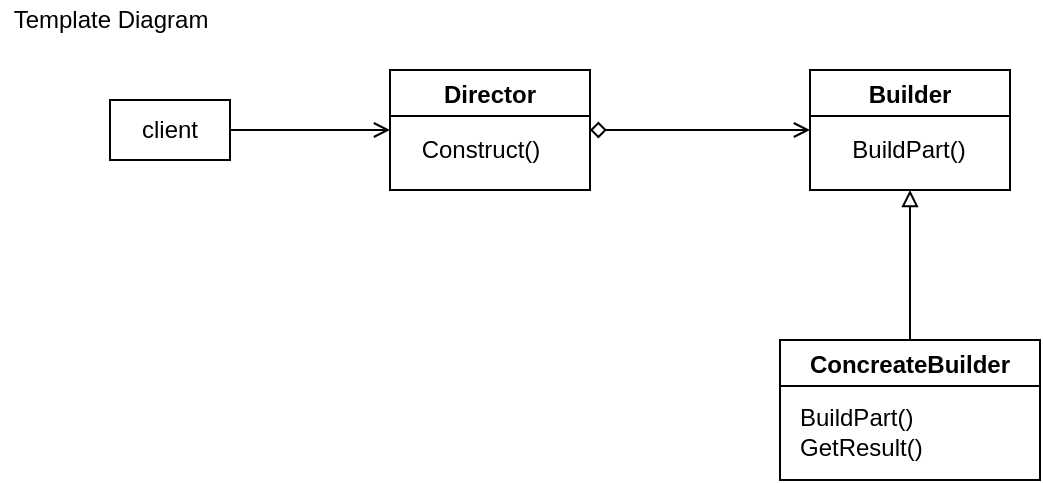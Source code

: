 <mxfile>
    <diagram id="LjUhYFD9iiwBFd0Xp7RI" name="ページ1">
        <mxGraphModel dx="568" dy="478" grid="1" gridSize="10" guides="1" tooltips="1" connect="1" arrows="1" fold="1" page="1" pageScale="1" pageWidth="827" pageHeight="1169" math="0" shadow="0">
            <root>
                <mxCell id="0"/>
                <mxCell id="1" parent="0"/>
                <mxCell id="6" style="edgeStyle=orthogonalEdgeStyle;rounded=0;orthogonalLoop=1;jettySize=auto;html=1;entryX=0;entryY=0.5;entryDx=0;entryDy=0;endArrow=open;endFill=0;" edge="1" parent="1" source="2" target="4">
                    <mxGeometry relative="1" as="geometry"/>
                </mxCell>
                <mxCell id="2" value="client" style="rounded=0;whiteSpace=wrap;html=1;" vertex="1" parent="1">
                    <mxGeometry x="140" y="260" width="60" height="30" as="geometry"/>
                </mxCell>
                <mxCell id="9" style="edgeStyle=orthogonalEdgeStyle;rounded=0;orthogonalLoop=1;jettySize=auto;html=1;entryX=0;entryY=0.5;entryDx=0;entryDy=0;endArrow=open;endFill=0;startArrow=diamond;startFill=0;" edge="1" parent="1" source="4" target="7">
                    <mxGeometry relative="1" as="geometry"/>
                </mxCell>
                <mxCell id="4" value="Director" style="swimlane;" vertex="1" parent="1">
                    <mxGeometry x="280" y="245" width="100" height="60" as="geometry"/>
                </mxCell>
                <mxCell id="5" value="Construct()" style="text;html=1;align=center;verticalAlign=middle;resizable=0;points=[];autosize=1;strokeColor=none;" vertex="1" parent="4">
                    <mxGeometry x="10" y="30" width="70" height="20" as="geometry"/>
                </mxCell>
                <mxCell id="7" value="Builder" style="swimlane;" vertex="1" parent="1">
                    <mxGeometry x="490" y="245" width="100" height="60" as="geometry"/>
                </mxCell>
                <mxCell id="8" value="BuildPart()" style="text;html=1;align=center;verticalAlign=middle;resizable=0;points=[];autosize=1;strokeColor=none;" vertex="1" parent="7">
                    <mxGeometry x="14" y="30" width="70" height="20" as="geometry"/>
                </mxCell>
                <mxCell id="12" style="edgeStyle=orthogonalEdgeStyle;rounded=0;orthogonalLoop=1;jettySize=auto;html=1;entryX=0.5;entryY=1;entryDx=0;entryDy=0;startArrow=none;startFill=0;endArrow=block;endFill=0;" edge="1" parent="1" source="10" target="7">
                    <mxGeometry relative="1" as="geometry"/>
                </mxCell>
                <mxCell id="10" value="ConcreateBuilder" style="swimlane;" vertex="1" parent="1">
                    <mxGeometry x="475" y="380" width="130" height="70" as="geometry"/>
                </mxCell>
                <mxCell id="11" value="BuildPart()&lt;br&gt;GetResult()" style="text;html=1;align=left;verticalAlign=middle;resizable=0;points=[];autosize=1;strokeColor=none;" vertex="1" parent="10">
                    <mxGeometry x="8" y="31" width="80" height="30" as="geometry"/>
                </mxCell>
                <mxCell id="13" value="Template Diagram" style="text;html=1;align=center;verticalAlign=middle;resizable=0;points=[];autosize=1;strokeColor=none;" vertex="1" parent="1">
                    <mxGeometry x="85" y="210" width="110" height="20" as="geometry"/>
                </mxCell>
            </root>
        </mxGraphModel>
    </diagram>
</mxfile>
